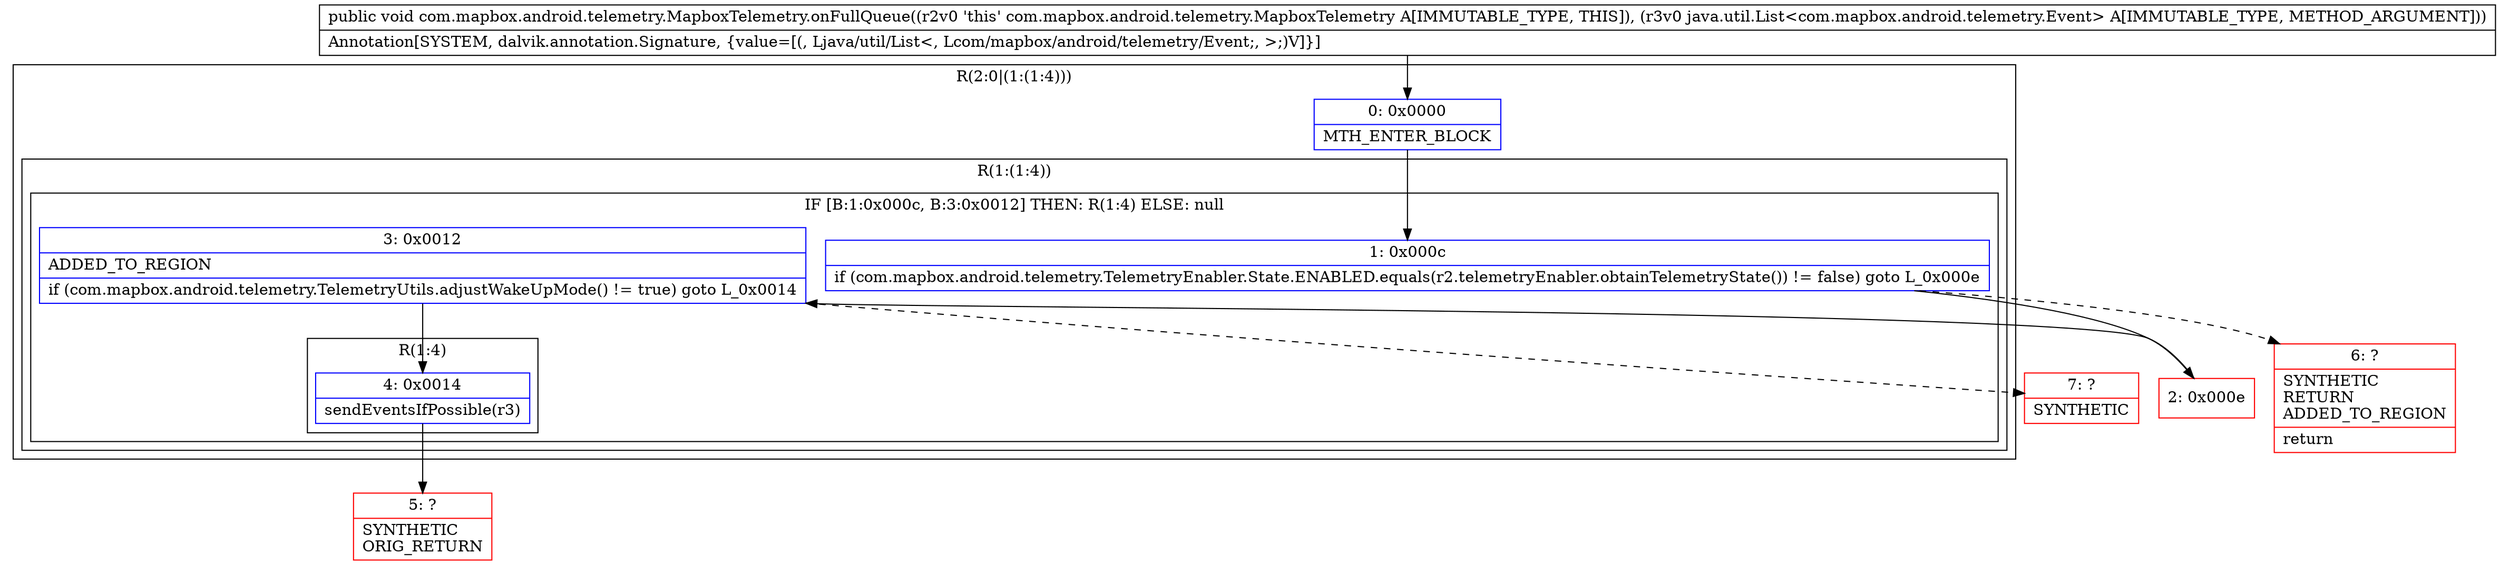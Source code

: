 digraph "CFG forcom.mapbox.android.telemetry.MapboxTelemetry.onFullQueue(Ljava\/util\/List;)V" {
subgraph cluster_Region_106293869 {
label = "R(2:0|(1:(1:4)))";
node [shape=record,color=blue];
Node_0 [shape=record,label="{0\:\ 0x0000|MTH_ENTER_BLOCK\l}"];
subgraph cluster_Region_44515127 {
label = "R(1:(1:4))";
node [shape=record,color=blue];
subgraph cluster_IfRegion_1905331093 {
label = "IF [B:1:0x000c, B:3:0x0012] THEN: R(1:4) ELSE: null";
node [shape=record,color=blue];
Node_1 [shape=record,label="{1\:\ 0x000c|if (com.mapbox.android.telemetry.TelemetryEnabler.State.ENABLED.equals(r2.telemetryEnabler.obtainTelemetryState()) != false) goto L_0x000e\l}"];
Node_3 [shape=record,label="{3\:\ 0x0012|ADDED_TO_REGION\l|if (com.mapbox.android.telemetry.TelemetryUtils.adjustWakeUpMode() != true) goto L_0x0014\l}"];
subgraph cluster_Region_1152731787 {
label = "R(1:4)";
node [shape=record,color=blue];
Node_4 [shape=record,label="{4\:\ 0x0014|sendEventsIfPossible(r3)\l}"];
}
}
}
}
Node_2 [shape=record,color=red,label="{2\:\ 0x000e}"];
Node_5 [shape=record,color=red,label="{5\:\ ?|SYNTHETIC\lORIG_RETURN\l}"];
Node_6 [shape=record,color=red,label="{6\:\ ?|SYNTHETIC\lRETURN\lADDED_TO_REGION\l|return\l}"];
Node_7 [shape=record,color=red,label="{7\:\ ?|SYNTHETIC\l}"];
MethodNode[shape=record,label="{public void com.mapbox.android.telemetry.MapboxTelemetry.onFullQueue((r2v0 'this' com.mapbox.android.telemetry.MapboxTelemetry A[IMMUTABLE_TYPE, THIS]), (r3v0 java.util.List\<com.mapbox.android.telemetry.Event\> A[IMMUTABLE_TYPE, METHOD_ARGUMENT]))  | Annotation[SYSTEM, dalvik.annotation.Signature, \{value=[(, Ljava\/util\/List\<, Lcom\/mapbox\/android\/telemetry\/Event;, \>;)V]\}]\l}"];
MethodNode -> Node_0;
Node_0 -> Node_1;
Node_1 -> Node_2;
Node_1 -> Node_6[style=dashed];
Node_3 -> Node_4;
Node_3 -> Node_7[style=dashed];
Node_4 -> Node_5;
Node_2 -> Node_3;
}

